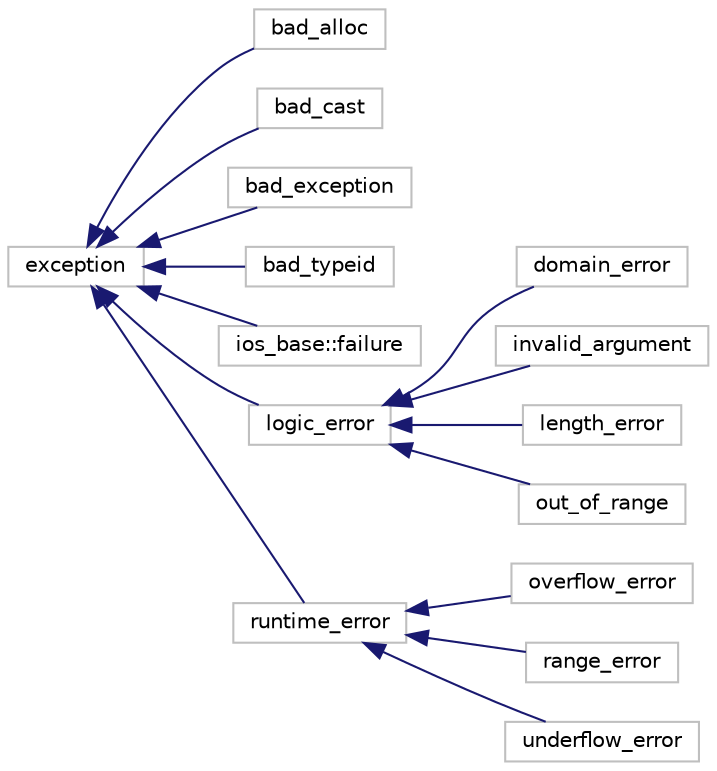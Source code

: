 digraph "Graphical Class Hierarchy"
{
 // LATEX_PDF_SIZE
  edge [fontname="Helvetica",fontsize="10",labelfontname="Helvetica",labelfontsize="10"];
  node [fontname="Helvetica",fontsize="10",shape=record];
  rankdir="LR";
  Node0 [label="exception",height=0.2,width=0.4,color="grey75", fillcolor="white", style="filled",tooltip="STL class."];
  Node0 -> Node1 [dir="back",color="midnightblue",fontsize="10",style="solid",fontname="Helvetica"];
  Node1 [label="bad_alloc",height=0.2,width=0.4,color="grey75", fillcolor="white", style="filled",tooltip="STL class."];
  Node0 -> Node2 [dir="back",color="midnightblue",fontsize="10",style="solid",fontname="Helvetica"];
  Node2 [label="bad_cast",height=0.2,width=0.4,color="grey75", fillcolor="white", style="filled",tooltip="STL class."];
  Node0 -> Node3 [dir="back",color="midnightblue",fontsize="10",style="solid",fontname="Helvetica"];
  Node3 [label="bad_exception",height=0.2,width=0.4,color="grey75", fillcolor="white", style="filled",tooltip="STL class."];
  Node0 -> Node4 [dir="back",color="midnightblue",fontsize="10",style="solid",fontname="Helvetica"];
  Node4 [label="bad_typeid",height=0.2,width=0.4,color="grey75", fillcolor="white", style="filled",tooltip="STL class."];
  Node0 -> Node5 [dir="back",color="midnightblue",fontsize="10",style="solid",fontname="Helvetica"];
  Node5 [label="ios_base::failure",height=0.2,width=0.4,color="grey75", fillcolor="white", style="filled",tooltip="STL class."];
  Node0 -> Node6 [dir="back",color="midnightblue",fontsize="10",style="solid",fontname="Helvetica"];
  Node6 [label="logic_error",height=0.2,width=0.4,color="grey75", fillcolor="white", style="filled",tooltip="STL class."];
  Node6 -> Node7 [dir="back",color="midnightblue",fontsize="10",style="solid",fontname="Helvetica"];
  Node7 [label="domain_error",height=0.2,width=0.4,color="grey75", fillcolor="white", style="filled",tooltip="STL class."];
  Node6 -> Node8 [dir="back",color="midnightblue",fontsize="10",style="solid",fontname="Helvetica"];
  Node8 [label="invalid_argument",height=0.2,width=0.4,color="grey75", fillcolor="white", style="filled",tooltip="STL class."];
  Node6 -> Node9 [dir="back",color="midnightblue",fontsize="10",style="solid",fontname="Helvetica"];
  Node9 [label="length_error",height=0.2,width=0.4,color="grey75", fillcolor="white", style="filled",tooltip="STL class."];
  Node6 -> Node10 [dir="back",color="midnightblue",fontsize="10",style="solid",fontname="Helvetica"];
  Node10 [label="out_of_range",height=0.2,width=0.4,color="grey75", fillcolor="white", style="filled",tooltip="STL class."];
  Node0 -> Node11 [dir="back",color="midnightblue",fontsize="10",style="solid",fontname="Helvetica"];
  Node11 [label="runtime_error",height=0.2,width=0.4,color="grey75", fillcolor="white", style="filled",tooltip="STL class."];
  Node11 -> Node12 [dir="back",color="midnightblue",fontsize="10",style="solid",fontname="Helvetica"];
  Node12 [label="overflow_error",height=0.2,width=0.4,color="grey75", fillcolor="white", style="filled",tooltip="STL class."];
  Node11 -> Node13 [dir="back",color="midnightblue",fontsize="10",style="solid",fontname="Helvetica"];
  Node13 [label="range_error",height=0.2,width=0.4,color="grey75", fillcolor="white", style="filled",tooltip="STL class."];
  Node11 -> Node14 [dir="back",color="midnightblue",fontsize="10",style="solid",fontname="Helvetica"];
  Node14 [label="underflow_error",height=0.2,width=0.4,color="grey75", fillcolor="white", style="filled",tooltip="STL class."];
}
